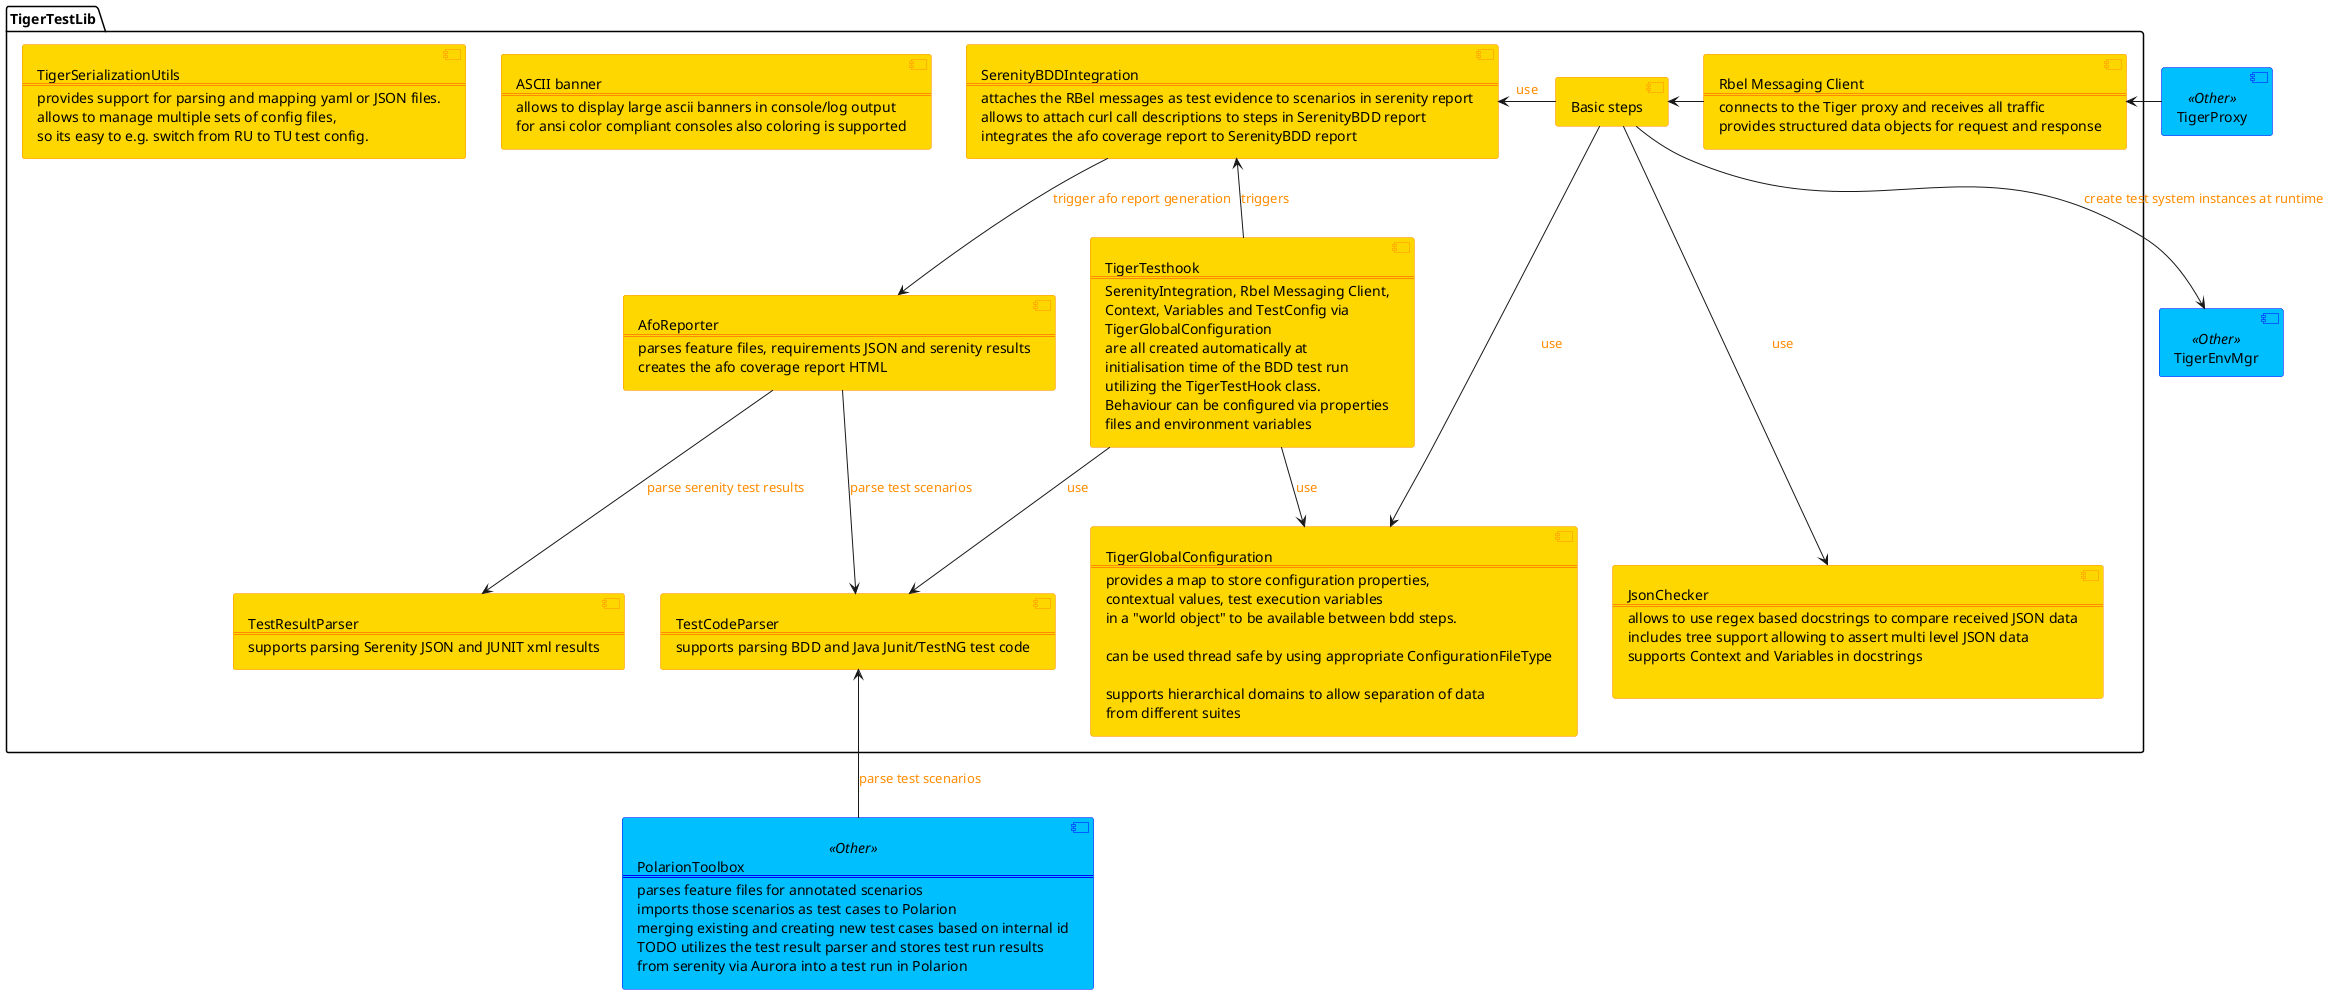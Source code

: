 @startuml
skinparam component {
    BackgroundColor Gold
    BorderColor DarkOrange
    BackgroundColor<<External>> LightGray
    BorderColor<<External>> Blue
    BackgroundColor<<Idp>> LightGreen
    BorderColor<<Idp>> Green
    BackgroundColor<<Other>> DeepSkyBlue
    BorderColor<<Other>> Blue
    BackgroundColor<<NextRelease>> LightGray
    FontColor<<NextRelease>> Gray
    BorderColor<<NextRelease>> Gray
    ArrowColor<<HTTP>> DodgerBlue
    FontColor<<HTTP>> Gray
    ArrowFontColor DarkOrange
    ArrowThickness 1
}

skinparam interface {
    BorderColor<<HTTP>> DodgerBlue
}

    component TigerProxy as tp <<Other>>
    component TigerEnvMgr as tem <<Other>>
    component polc <<Other>> [PolarionToolbox
      ===
      parses feature files for annotated scenarios
      imports those scenarios as test cases to Polarion
      merging existing and creating new test cases based on internal id
      TODO utilizes the test result parser and stores test run results
      from serenity via Aurora into a test run in Polarion
    ]

    package TigerTestLib {
      component "Basic steps" as bs
      component jsonchck [JsonChecker
        ===
        allows to use regex based docstrings to compare received JSON data
        includes tree support allowing to assert multi level JSON data
        supports Context and Variables in docstrings

      ]
      component tgcfg [TigerGlobalConfiguration
        ===
        provides a map to store configuration properties,
        contextual values, test execution variables
        in a "world object" to be available between bdd steps.

        can be used thread safe by using appropriate ConfigurationFileType

        supports hierarchical domains to allow separation of data
        from different suites
      ]
'        similar to Context provides a map based storage for
'        variables that can be used with ${VAR.xxxxx} in steps
      component rbelcli [Rbel Messaging Client
        ===
        connects to the Tiger proxy and receives all traffic
        provides structured data objects for request and response
      ]
      component aforep [AfoReporter
        ===
        parses feature files, requirements JSON and serenity results
        creates the afo coverage report HTML
      ]
      component codepars [TestCodeParser
        ===
        supports parsing BDD and Java Junit/TestNG test code
      ]
      component resparse [TestResultParser
        ===
        supports parsing Serenity JSON and JUNIT xml results
      ]
      component serint [SerenityBDDIntegration
        ===
        attaches the RBel messages as test evidence to scenarios in serenity report
        allows to attach curl call descriptions to steps in SerenityBDD report
        integrates the afo coverage report to SerenityBDD report
      ]
      component banner [ASCII banner
        ===
        allows to display large ascii banners in console/log output
        for ansi color compliant consoles also coloring is supported
      ]
      component testcfg [TigerSerializationUtils
        ===
        provides support for parsing and mapping yaml or JSON files.
        allows to manage multiple sets of config files,
        so its easy to e.g. switch from RU to TU test config.
      ]

      component tth [TigerTesthook
        ===
        SerenityIntegration, Rbel Messaging Client,
        Context, Variables and TestConfig via
        TigerGlobalConfiguration
        are all created automatically at
        initialisation time of the BDD test run
        utilizing the TigerTestHook class.
        Behaviour can be configured via properties
        files and environment variables
      ]
    }

    aforep -down-> codepars : parse test scenarios
    aforep -down-> resparse : parse serenity test results

    polc -up-> codepars : parse test scenarios

    serint -down-> aforep : trigger afo report generation

    bs -down-> tgcfg : use
    bs -down--> jsonchck : use
    bs -left-> serint : use

    bs -down-> tem : create test system instances at runtime

    bs <-right- rbelcli
    tp -left-> rbelcli

    tth --> codepars: use
    tth -up-> serint : triggers
    tth --> tgcfg: use
@enduml
